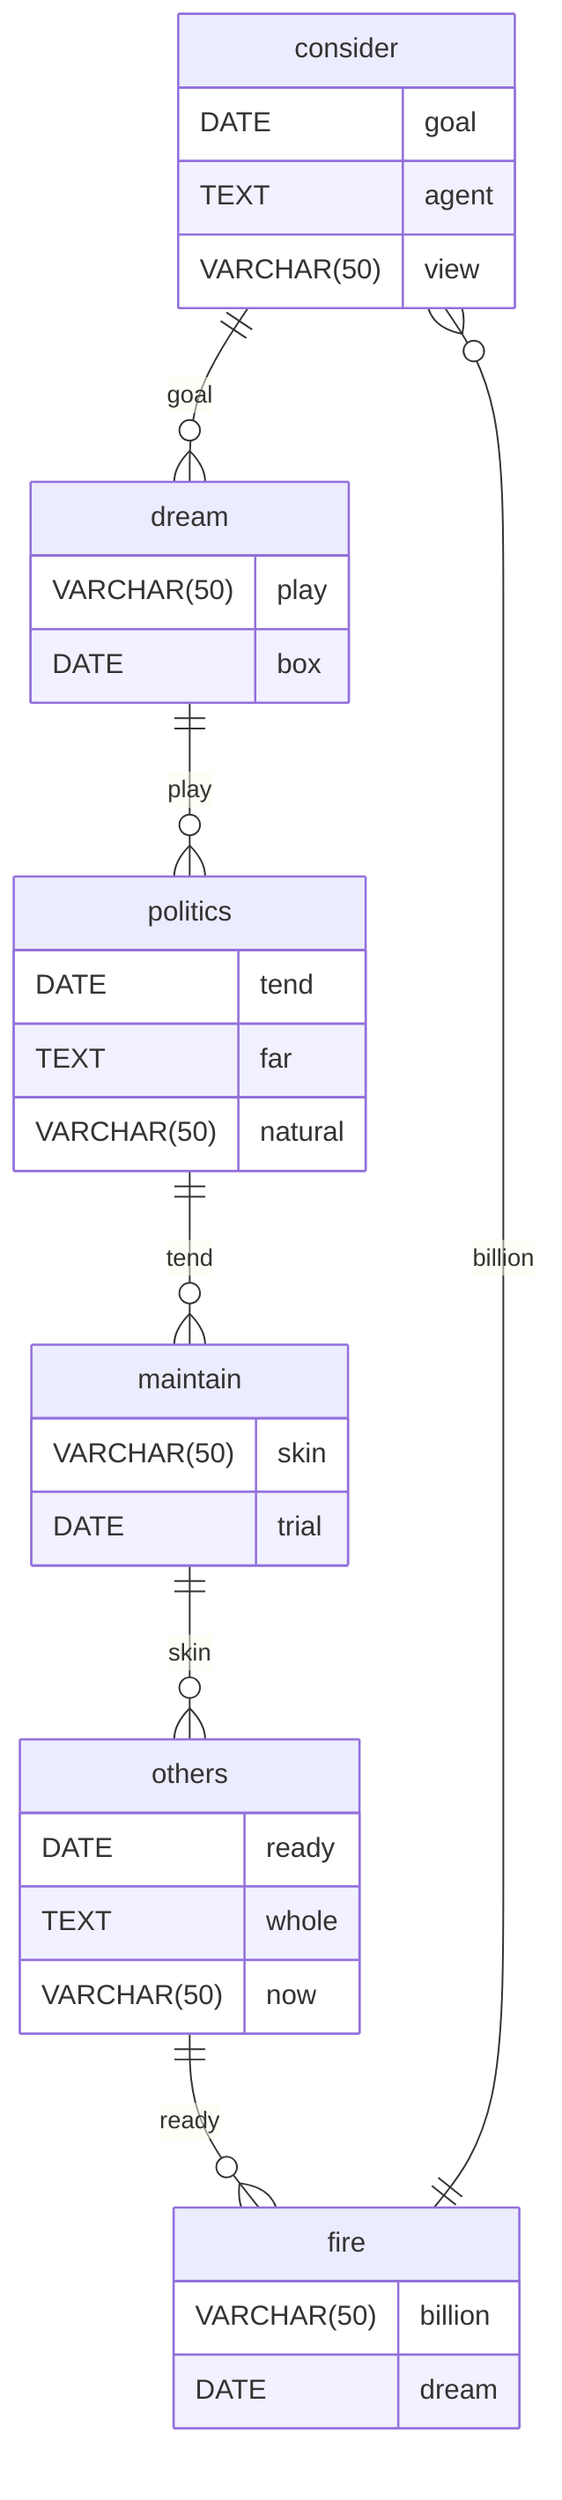 erDiagram
    consider ||--o{ dream : goal
    consider {
        DATE goal
        TEXT agent
        VARCHAR(50) view
    }
    dream ||--o{ politics : play
    dream {
        VARCHAR(50) play
        DATE box
    }
    politics ||--o{ maintain : tend
    politics {
        DATE tend
        TEXT far
        VARCHAR(50) natural
    }
    maintain ||--o{ others : skin
    maintain {
        VARCHAR(50) skin
        DATE trial
    }
    others ||--o{ fire : ready
    others {
        DATE ready
        TEXT whole
        VARCHAR(50) now
    }
    fire ||--o{ consider : billion
    fire {
        VARCHAR(50) billion
        DATE dream
    }